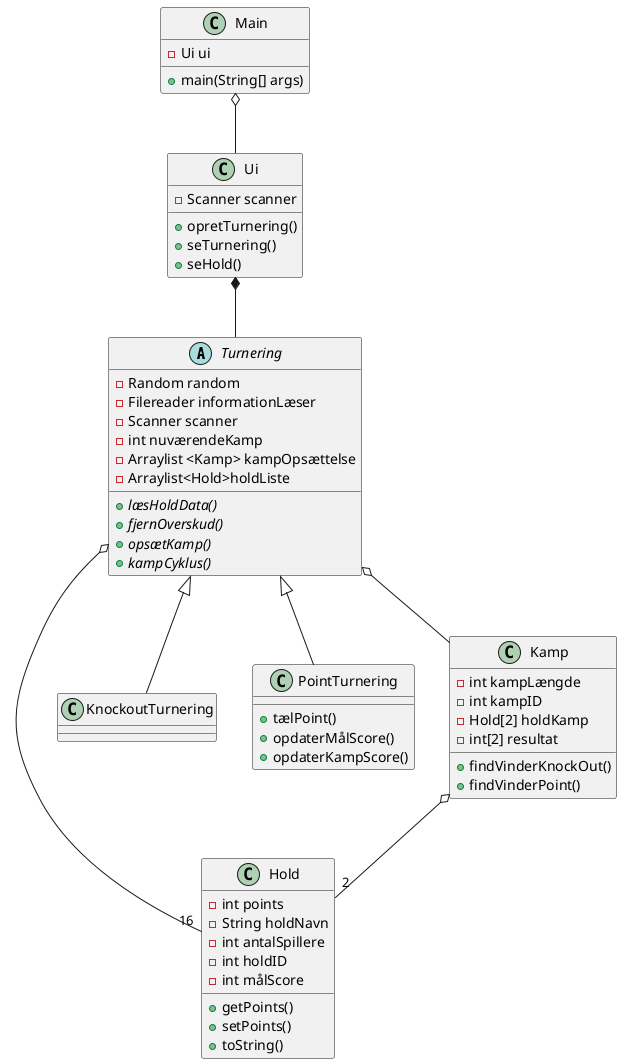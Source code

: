 @startuml
'https://plantuml.com/class-diagram

abstract class Turnering
class Main
class Hold
class KnockoutTurnering
class PointTurnering
class Kamp
Main o-- Ui
Ui *-- Turnering
Turnering <|-- KnockoutTurnering
Turnering<|-- PointTurnering
Turnering o-- "16" Hold
Turnering o-- Kamp
Kamp o-- "2" Hold

class Ui{
 - Scanner scanner
 + opretTurnering()
 + seTurnering()
 + seHold()
}

class Main {
 + main(String[] args)
 - Ui ui
}
class Kamp{
- int kampLængde
- int kampID
- Hold[2] holdKamp
- int[2] resultat
+ findVinderKnockOut()
+ findVinderPoint()
}

class Hold{
- int points
- String holdNavn
- int antalSpillere
- int holdID
- int målScore
+ getPoints()
+ setPoints()
+ toString()

}
abstract class Turnering{
- Random random
- Filereader informationLæser
- Scanner scanner
- int nuværendeKamp
- Arraylist <Kamp> kampOpsættelse
- Arraylist<Hold>holdListe
+ {abstract}læsHoldData()
+ {abstract}fjernOverskud()
+ {abstract}opsætKamp()
+ {abstract}kampCyklus()
}
class KnockoutTurnering{

}
class PointTurnering{
+ tælPoint()
+ opdaterMålScore()
+ opdaterKampScore()
}


@enduml